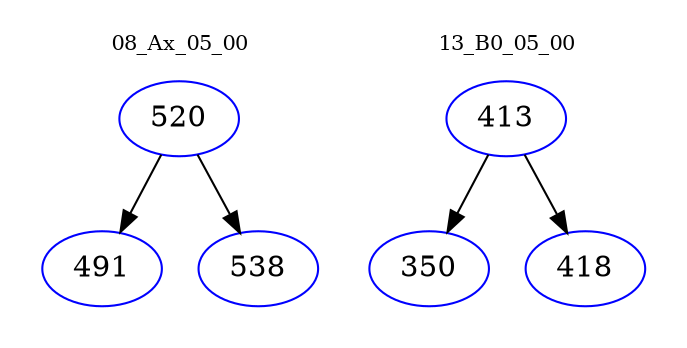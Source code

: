 digraph{
subgraph cluster_0 {
color = white
label = "08_Ax_05_00";
fontsize=10;
T0_520 [label="520", color="blue"]
T0_520 -> T0_491 [color="black"]
T0_491 [label="491", color="blue"]
T0_520 -> T0_538 [color="black"]
T0_538 [label="538", color="blue"]
}
subgraph cluster_1 {
color = white
label = "13_B0_05_00";
fontsize=10;
T1_413 [label="413", color="blue"]
T1_413 -> T1_350 [color="black"]
T1_350 [label="350", color="blue"]
T1_413 -> T1_418 [color="black"]
T1_418 [label="418", color="blue"]
}
}
